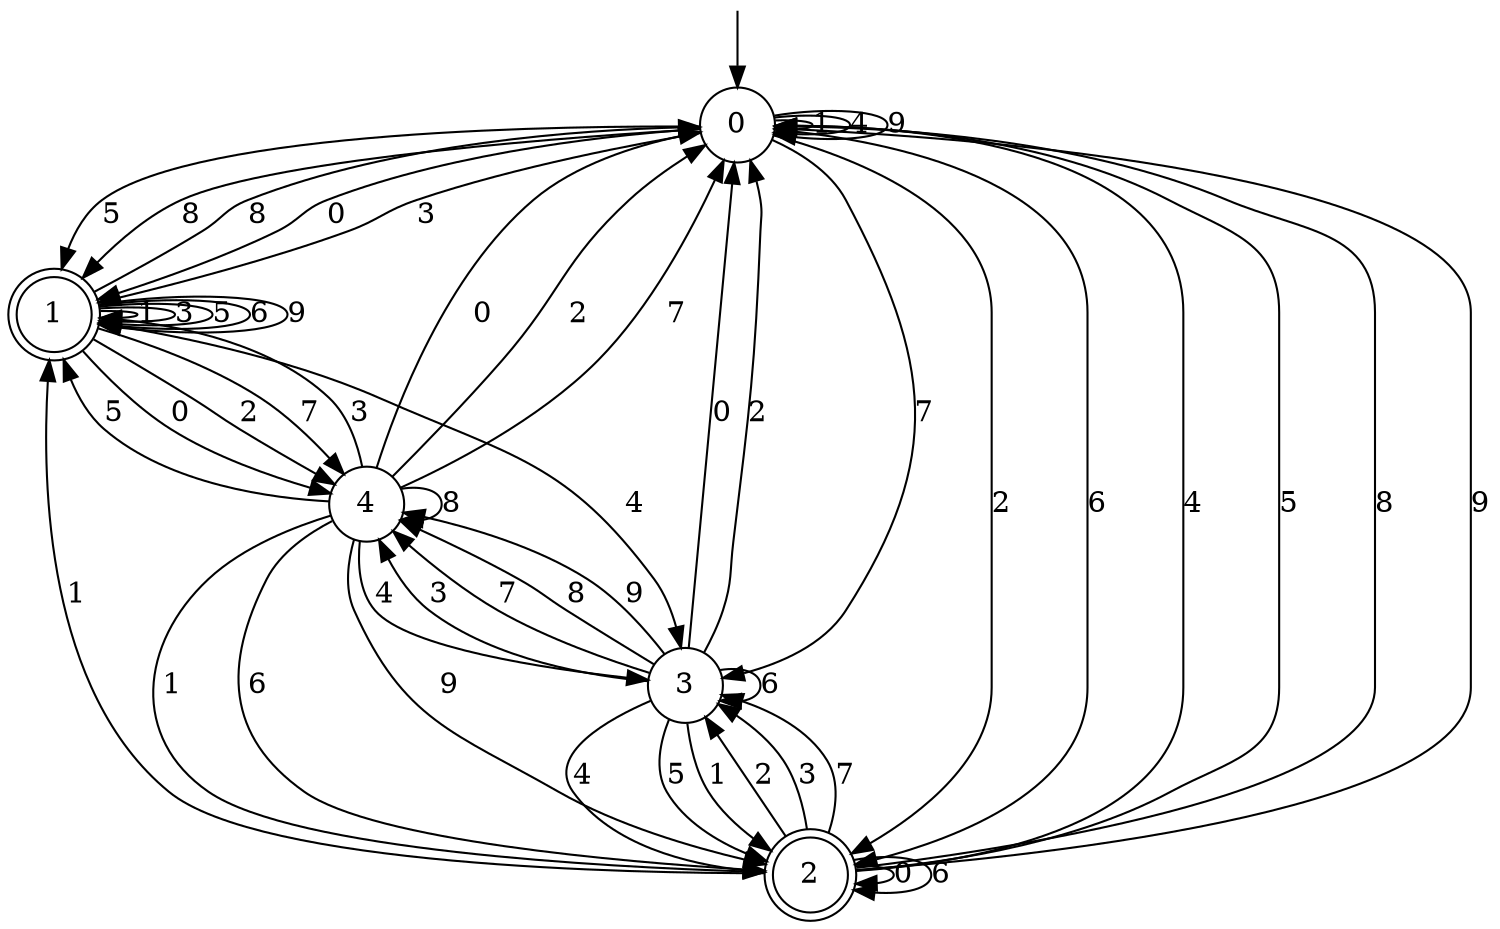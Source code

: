 digraph g {

	s0 [shape="circle" label="0"];
	s1 [shape="doublecircle" label="1"];
	s2 [shape="doublecircle" label="2"];
	s3 [shape="circle" label="3"];
	s4 [shape="circle" label="4"];
	s0 -> s1 [label="0"];
	s0 -> s0 [label="1"];
	s0 -> s2 [label="2"];
	s0 -> s1 [label="3"];
	s0 -> s0 [label="4"];
	s0 -> s1 [label="5"];
	s0 -> s2 [label="6"];
	s0 -> s3 [label="7"];
	s0 -> s1 [label="8"];
	s0 -> s0 [label="9"];
	s1 -> s4 [label="0"];
	s1 -> s1 [label="1"];
	s1 -> s4 [label="2"];
	s1 -> s1 [label="3"];
	s1 -> s3 [label="4"];
	s1 -> s1 [label="5"];
	s1 -> s1 [label="6"];
	s1 -> s4 [label="7"];
	s1 -> s0 [label="8"];
	s1 -> s1 [label="9"];
	s2 -> s2 [label="0"];
	s2 -> s1 [label="1"];
	s2 -> s3 [label="2"];
	s2 -> s3 [label="3"];
	s2 -> s0 [label="4"];
	s2 -> s0 [label="5"];
	s2 -> s2 [label="6"];
	s2 -> s3 [label="7"];
	s2 -> s0 [label="8"];
	s2 -> s0 [label="9"];
	s3 -> s0 [label="0"];
	s3 -> s2 [label="1"];
	s3 -> s0 [label="2"];
	s3 -> s4 [label="3"];
	s3 -> s2 [label="4"];
	s3 -> s2 [label="5"];
	s3 -> s3 [label="6"];
	s3 -> s4 [label="7"];
	s3 -> s4 [label="8"];
	s3 -> s4 [label="9"];
	s4 -> s0 [label="0"];
	s4 -> s2 [label="1"];
	s4 -> s0 [label="2"];
	s4 -> s1 [label="3"];
	s4 -> s3 [label="4"];
	s4 -> s1 [label="5"];
	s4 -> s2 [label="6"];
	s4 -> s0 [label="7"];
	s4 -> s4 [label="8"];
	s4 -> s2 [label="9"];

__start0 [label="" shape="none" width="0" height="0"];
__start0 -> s0;

}

